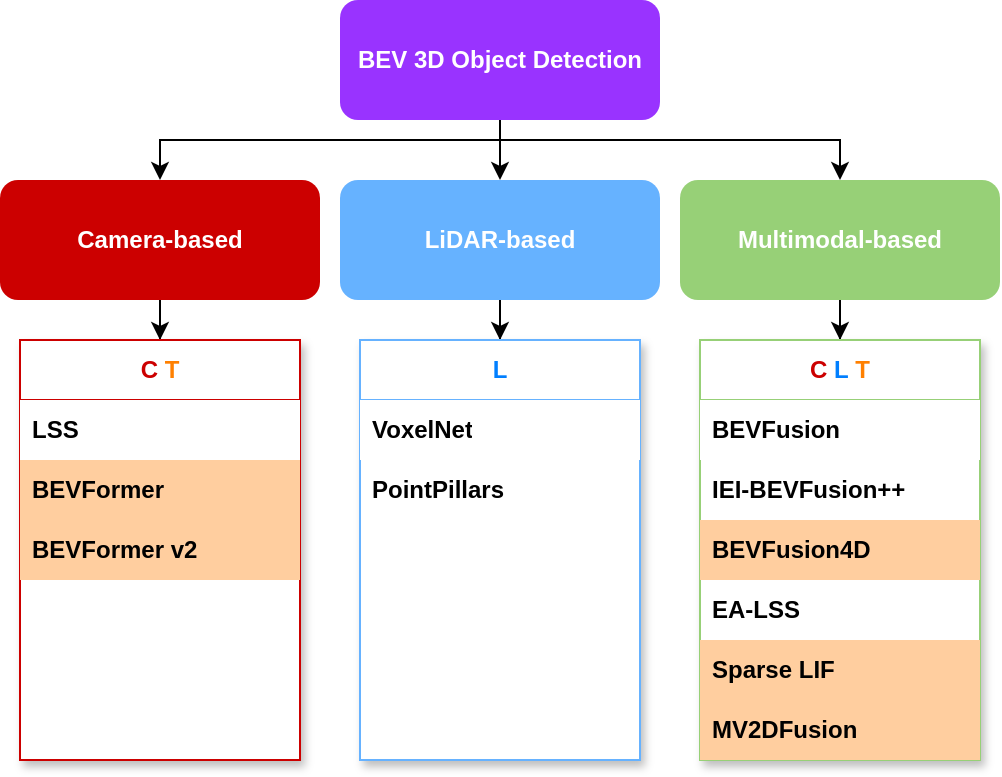 <mxfile version="24.7.5">
  <diagram name="第 1 页" id="2QriNIWdTIV_ohWtYcBS">
    <mxGraphModel dx="842" dy="573" grid="1" gridSize="10" guides="1" tooltips="1" connect="1" arrows="1" fold="1" page="1" pageScale="1" pageWidth="827" pageHeight="1169" math="1" shadow="0">
      <root>
        <mxCell id="0" />
        <mxCell id="1" parent="0" />
        <mxCell id="jKpfi17vMRfrgauaJ8Tq-22" style="edgeStyle=orthogonalEdgeStyle;rounded=0;orthogonalLoop=1;jettySize=auto;html=1;entryX=0.5;entryY=0;entryDx=0;entryDy=0;" edge="1" parent="1" source="jKpfi17vMRfrgauaJ8Tq-1" target="jKpfi17vMRfrgauaJ8Tq-4">
          <mxGeometry relative="1" as="geometry" />
        </mxCell>
        <mxCell id="jKpfi17vMRfrgauaJ8Tq-23" style="edgeStyle=orthogonalEdgeStyle;rounded=0;orthogonalLoop=1;jettySize=auto;html=1;entryX=0.5;entryY=0;entryDx=0;entryDy=0;" edge="1" parent="1" source="jKpfi17vMRfrgauaJ8Tq-1" target="jKpfi17vMRfrgauaJ8Tq-3">
          <mxGeometry relative="1" as="geometry">
            <Array as="points">
              <mxPoint x="370" y="390" />
              <mxPoint x="200" y="390" />
            </Array>
          </mxGeometry>
        </mxCell>
        <mxCell id="jKpfi17vMRfrgauaJ8Tq-24" style="edgeStyle=orthogonalEdgeStyle;rounded=0;orthogonalLoop=1;jettySize=auto;html=1;entryX=0.5;entryY=0;entryDx=0;entryDy=0;" edge="1" parent="1" source="jKpfi17vMRfrgauaJ8Tq-1" target="jKpfi17vMRfrgauaJ8Tq-5">
          <mxGeometry relative="1" as="geometry">
            <Array as="points">
              <mxPoint x="370" y="390" />
              <mxPoint x="540" y="390" />
            </Array>
          </mxGeometry>
        </mxCell>
        <mxCell id="jKpfi17vMRfrgauaJ8Tq-1" value="&lt;b&gt;&lt;font color=&quot;#ffffff&quot;&gt;BEV 3D Object Detection&lt;/font&gt;&lt;/b&gt;" style="rounded=1;whiteSpace=wrap;html=1;fillColor=#9933FF;strokeColor=none;" vertex="1" parent="1">
          <mxGeometry x="290" y="320" width="160" height="60" as="geometry" />
        </mxCell>
        <mxCell id="jKpfi17vMRfrgauaJ8Tq-35" style="edgeStyle=orthogonalEdgeStyle;rounded=0;orthogonalLoop=1;jettySize=auto;html=1;entryX=0.5;entryY=0;entryDx=0;entryDy=0;" edge="1" parent="1" source="jKpfi17vMRfrgauaJ8Tq-3" target="jKpfi17vMRfrgauaJ8Tq-6">
          <mxGeometry relative="1" as="geometry" />
        </mxCell>
        <mxCell id="jKpfi17vMRfrgauaJ8Tq-3" value="&lt;font color=&quot;#ffffff&quot;&gt;&lt;b&gt;Camera-based&lt;/b&gt;&lt;/font&gt;" style="rounded=1;whiteSpace=wrap;html=1;fillColor=#CC0000;strokeColor=none;" vertex="1" parent="1">
          <mxGeometry x="120" y="410" width="160" height="60" as="geometry" />
        </mxCell>
        <mxCell id="jKpfi17vMRfrgauaJ8Tq-37" style="edgeStyle=orthogonalEdgeStyle;rounded=0;orthogonalLoop=1;jettySize=auto;html=1;entryX=0.5;entryY=0;entryDx=0;entryDy=0;" edge="1" parent="1" source="jKpfi17vMRfrgauaJ8Tq-4" target="jKpfi17vMRfrgauaJ8Tq-11">
          <mxGeometry relative="1" as="geometry" />
        </mxCell>
        <mxCell id="jKpfi17vMRfrgauaJ8Tq-4" value="&lt;font color=&quot;#ffffff&quot;&gt;&lt;b&gt;LiDAR-based&lt;/b&gt;&lt;/font&gt;" style="rounded=1;whiteSpace=wrap;html=1;fillColor=#66B2FF;strokeColor=none;" vertex="1" parent="1">
          <mxGeometry x="290" y="410" width="160" height="60" as="geometry" />
        </mxCell>
        <mxCell id="jKpfi17vMRfrgauaJ8Tq-38" style="edgeStyle=orthogonalEdgeStyle;rounded=0;orthogonalLoop=1;jettySize=auto;html=1;entryX=0.5;entryY=0;entryDx=0;entryDy=0;" edge="1" parent="1" source="jKpfi17vMRfrgauaJ8Tq-5" target="jKpfi17vMRfrgauaJ8Tq-16">
          <mxGeometry relative="1" as="geometry" />
        </mxCell>
        <mxCell id="jKpfi17vMRfrgauaJ8Tq-5" value="&lt;font color=&quot;#ffffff&quot;&gt;&lt;b&gt;Multimodal-based&lt;/b&gt;&lt;/font&gt;" style="rounded=1;whiteSpace=wrap;html=1;fillColor=#97D077;strokeColor=none;" vertex="1" parent="1">
          <mxGeometry x="460" y="410" width="160" height="60" as="geometry" />
        </mxCell>
        <mxCell id="jKpfi17vMRfrgauaJ8Tq-6" value="&lt;b&gt;&lt;font color=&quot;#cc0000&quot;&gt;C&lt;/font&gt; &lt;font color=&quot;#ff8000&quot;&gt;T&lt;/font&gt;&lt;/b&gt;" style="swimlane;fontStyle=0;childLayout=stackLayout;horizontal=1;startSize=30;horizontalStack=0;resizeParent=1;resizeParentMax=0;resizeLast=0;collapsible=1;marginBottom=0;whiteSpace=wrap;html=1;swimlaneFillColor=default;strokeColor=#CC0000;rounded=0;swimlaneLine=1;glass=0;shadow=1;strokeWidth=1;" vertex="1" parent="1">
          <mxGeometry x="130" y="490" width="140" height="210" as="geometry">
            <mxRectangle x="130" y="490" width="60" height="30" as="alternateBounds" />
          </mxGeometry>
        </mxCell>
        <mxCell id="jKpfi17vMRfrgauaJ8Tq-7" value="LSS" style="text;strokeColor=none;fillColor=default;align=left;verticalAlign=middle;spacingLeft=4;spacingRight=4;overflow=hidden;points=[[0,0.5],[1,0.5]];portConstraint=eastwest;rotatable=0;whiteSpace=wrap;html=1;fontStyle=1" vertex="1" parent="jKpfi17vMRfrgauaJ8Tq-6">
          <mxGeometry y="30" width="140" height="30" as="geometry" />
        </mxCell>
        <mxCell id="jKpfi17vMRfrgauaJ8Tq-8" value="BEVFormer" style="text;strokeColor=none;fillColor=#FFCE9F;align=left;verticalAlign=middle;spacingLeft=4;spacingRight=4;overflow=hidden;points=[[0,0.5],[1,0.5]];portConstraint=eastwest;rotatable=0;whiteSpace=wrap;html=1;fontStyle=1" vertex="1" parent="jKpfi17vMRfrgauaJ8Tq-6">
          <mxGeometry y="60" width="140" height="30" as="geometry" />
        </mxCell>
        <mxCell id="jKpfi17vMRfrgauaJ8Tq-9" value="BEVFormer v2" style="text;strokeColor=none;fillColor=#FFCE9F;align=left;verticalAlign=middle;spacingLeft=4;spacingRight=4;overflow=hidden;points=[[0,0.5],[1,0.5]];portConstraint=eastwest;rotatable=0;whiteSpace=wrap;html=1;fontStyle=1" vertex="1" parent="jKpfi17vMRfrgauaJ8Tq-6">
          <mxGeometry y="90" width="140" height="30" as="geometry" />
        </mxCell>
        <mxCell id="jKpfi17vMRfrgauaJ8Tq-10" style="text;strokeColor=none;fillColor=none;align=left;verticalAlign=middle;spacingLeft=4;spacingRight=4;overflow=hidden;points=[[0,0.5],[1,0.5]];portConstraint=eastwest;rotatable=0;whiteSpace=wrap;html=1;" vertex="1" parent="jKpfi17vMRfrgauaJ8Tq-6">
          <mxGeometry y="120" width="140" height="30" as="geometry" />
        </mxCell>
        <mxCell id="jKpfi17vMRfrgauaJ8Tq-31" style="text;strokeColor=none;fillColor=none;align=left;verticalAlign=middle;spacingLeft=4;spacingRight=4;overflow=hidden;points=[[0,0.5],[1,0.5]];portConstraint=eastwest;rotatable=0;whiteSpace=wrap;html=1;" vertex="1" parent="jKpfi17vMRfrgauaJ8Tq-6">
          <mxGeometry y="150" width="140" height="30" as="geometry" />
        </mxCell>
        <mxCell id="jKpfi17vMRfrgauaJ8Tq-30" style="text;strokeColor=none;fillColor=none;align=left;verticalAlign=middle;spacingLeft=4;spacingRight=4;overflow=hidden;points=[[0,0.5],[1,0.5]];portConstraint=eastwest;rotatable=0;whiteSpace=wrap;html=1;" vertex="1" parent="jKpfi17vMRfrgauaJ8Tq-6">
          <mxGeometry y="180" width="140" height="30" as="geometry" />
        </mxCell>
        <mxCell id="jKpfi17vMRfrgauaJ8Tq-11" value="&lt;font color=&quot;#007fff&quot;&gt;&lt;b&gt;L&lt;/b&gt;&lt;/font&gt;" style="swimlane;fontStyle=0;childLayout=stackLayout;horizontal=1;startSize=30;horizontalStack=0;resizeParent=1;resizeParentMax=0;resizeLast=0;collapsible=1;marginBottom=0;whiteSpace=wrap;html=1;swimlaneFillColor=default;rounded=0;shadow=1;strokeColor=#66b2ff;" vertex="1" parent="1">
          <mxGeometry x="300" y="490" width="140" height="210" as="geometry">
            <mxRectangle x="130" y="490" width="60" height="30" as="alternateBounds" />
          </mxGeometry>
        </mxCell>
        <mxCell id="jKpfi17vMRfrgauaJ8Tq-12" value="VoxelNet" style="text;strokeColor=none;fillColor=default;align=left;verticalAlign=middle;spacingLeft=4;spacingRight=4;overflow=hidden;points=[[0,0.5],[1,0.5]];portConstraint=eastwest;rotatable=0;whiteSpace=wrap;html=1;fontStyle=1" vertex="1" parent="jKpfi17vMRfrgauaJ8Tq-11">
          <mxGeometry y="30" width="140" height="30" as="geometry" />
        </mxCell>
        <mxCell id="jKpfi17vMRfrgauaJ8Tq-13" value="PointPillars" style="text;strokeColor=none;fillColor=none;align=left;verticalAlign=middle;spacingLeft=4;spacingRight=4;overflow=hidden;points=[[0,0.5],[1,0.5]];portConstraint=eastwest;rotatable=0;whiteSpace=wrap;html=1;fontStyle=1" vertex="1" parent="jKpfi17vMRfrgauaJ8Tq-11">
          <mxGeometry y="60" width="140" height="30" as="geometry" />
        </mxCell>
        <mxCell id="jKpfi17vMRfrgauaJ8Tq-15" style="text;strokeColor=none;fillColor=none;align=left;verticalAlign=middle;spacingLeft=4;spacingRight=4;overflow=hidden;points=[[0,0.5],[1,0.5]];portConstraint=eastwest;rotatable=0;whiteSpace=wrap;html=1;" vertex="1" parent="jKpfi17vMRfrgauaJ8Tq-11">
          <mxGeometry y="90" width="140" height="30" as="geometry" />
        </mxCell>
        <mxCell id="jKpfi17vMRfrgauaJ8Tq-29" style="text;strokeColor=none;fillColor=none;align=left;verticalAlign=middle;spacingLeft=4;spacingRight=4;overflow=hidden;points=[[0,0.5],[1,0.5]];portConstraint=eastwest;rotatable=0;whiteSpace=wrap;html=1;rounded=0;" vertex="1" parent="jKpfi17vMRfrgauaJ8Tq-11">
          <mxGeometry y="120" width="140" height="30" as="geometry" />
        </mxCell>
        <mxCell id="jKpfi17vMRfrgauaJ8Tq-28" style="text;strokeColor=none;fillColor=none;align=left;verticalAlign=middle;spacingLeft=4;spacingRight=4;overflow=hidden;points=[[0,0.5],[1,0.5]];portConstraint=eastwest;rotatable=0;whiteSpace=wrap;html=1;" vertex="1" parent="jKpfi17vMRfrgauaJ8Tq-11">
          <mxGeometry y="150" width="140" height="30" as="geometry" />
        </mxCell>
        <mxCell id="jKpfi17vMRfrgauaJ8Tq-27" style="text;strokeColor=none;fillColor=none;align=left;verticalAlign=middle;spacingLeft=4;spacingRight=4;overflow=hidden;points=[[0,0.5],[1,0.5]];portConstraint=eastwest;rotatable=0;whiteSpace=wrap;html=1;" vertex="1" parent="jKpfi17vMRfrgauaJ8Tq-11">
          <mxGeometry y="180" width="140" height="30" as="geometry" />
        </mxCell>
        <mxCell id="jKpfi17vMRfrgauaJ8Tq-16" value="&lt;b&gt;&lt;font color=&quot;#cc0000&quot;&gt;C&lt;/font&gt;&amp;nbsp;&lt;span style=&quot;color: rgb(0, 127, 255);&quot;&gt;L&amp;nbsp;&lt;/span&gt;&lt;font color=&quot;#ff8000&quot;&gt;T&lt;/font&gt;&lt;/b&gt;" style="swimlane;fontStyle=0;childLayout=stackLayout;horizontal=1;startSize=30;horizontalStack=0;resizeParent=1;resizeParentMax=0;resizeLast=0;collapsible=1;marginBottom=0;whiteSpace=wrap;html=1;swimlaneFillColor=default;rounded=0;shadow=1;strokeColor=#97d077;" vertex="1" parent="1">
          <mxGeometry x="470" y="490" width="140" height="210" as="geometry">
            <mxRectangle x="130" y="490" width="60" height="30" as="alternateBounds" />
          </mxGeometry>
        </mxCell>
        <mxCell id="jKpfi17vMRfrgauaJ8Tq-17" value="BEVFusion" style="text;strokeColor=none;fillColor=default;align=left;verticalAlign=middle;spacingLeft=4;spacingRight=4;overflow=hidden;points=[[0,0.5],[1,0.5]];portConstraint=eastwest;rotatable=0;whiteSpace=wrap;html=1;fontStyle=1" vertex="1" parent="jKpfi17vMRfrgauaJ8Tq-16">
          <mxGeometry y="30" width="140" height="30" as="geometry" />
        </mxCell>
        <mxCell id="jKpfi17vMRfrgauaJ8Tq-18" value="IEI-BEVFusion++" style="text;strokeColor=none;fillColor=none;align=left;verticalAlign=middle;spacingLeft=4;spacingRight=4;overflow=hidden;points=[[0,0.5],[1,0.5]];portConstraint=eastwest;rotatable=0;whiteSpace=wrap;html=1;fontStyle=1" vertex="1" parent="jKpfi17vMRfrgauaJ8Tq-16">
          <mxGeometry y="60" width="140" height="30" as="geometry" />
        </mxCell>
        <mxCell id="jKpfi17vMRfrgauaJ8Tq-19" value="BEVFusion4D" style="text;strokeColor=none;fillColor=#FFCE9F;align=left;verticalAlign=middle;spacingLeft=4;spacingRight=4;overflow=hidden;points=[[0,0.5],[1,0.5]];portConstraint=eastwest;rotatable=0;whiteSpace=wrap;html=1;fontStyle=1" vertex="1" parent="jKpfi17vMRfrgauaJ8Tq-16">
          <mxGeometry y="90" width="140" height="30" as="geometry" />
        </mxCell>
        <mxCell id="jKpfi17vMRfrgauaJ8Tq-20" value="EA-LSS" style="text;strokeColor=none;fillColor=none;align=left;verticalAlign=middle;spacingLeft=4;spacingRight=4;overflow=hidden;points=[[0,0.5],[1,0.5]];portConstraint=eastwest;rotatable=0;whiteSpace=wrap;html=1;fontStyle=1" vertex="1" parent="jKpfi17vMRfrgauaJ8Tq-16">
          <mxGeometry y="120" width="140" height="30" as="geometry" />
        </mxCell>
        <mxCell id="jKpfi17vMRfrgauaJ8Tq-25" value="Sparse LIF" style="text;strokeColor=none;fillColor=#FFCE9F;align=left;verticalAlign=middle;spacingLeft=4;spacingRight=4;overflow=hidden;points=[[0,0.5],[1,0.5]];portConstraint=eastwest;rotatable=0;whiteSpace=wrap;html=1;fontStyle=1" vertex="1" parent="jKpfi17vMRfrgauaJ8Tq-16">
          <mxGeometry y="150" width="140" height="30" as="geometry" />
        </mxCell>
        <mxCell id="jKpfi17vMRfrgauaJ8Tq-26" value="MV2DFusion" style="text;strokeColor=none;fillColor=#FFCE9F;align=left;verticalAlign=middle;spacingLeft=4;spacingRight=4;overflow=hidden;points=[[0,0.5],[1,0.5]];portConstraint=eastwest;rotatable=0;whiteSpace=wrap;html=1;fontStyle=1" vertex="1" parent="jKpfi17vMRfrgauaJ8Tq-16">
          <mxGeometry y="180" width="140" height="30" as="geometry" />
        </mxCell>
      </root>
    </mxGraphModel>
  </diagram>
</mxfile>
